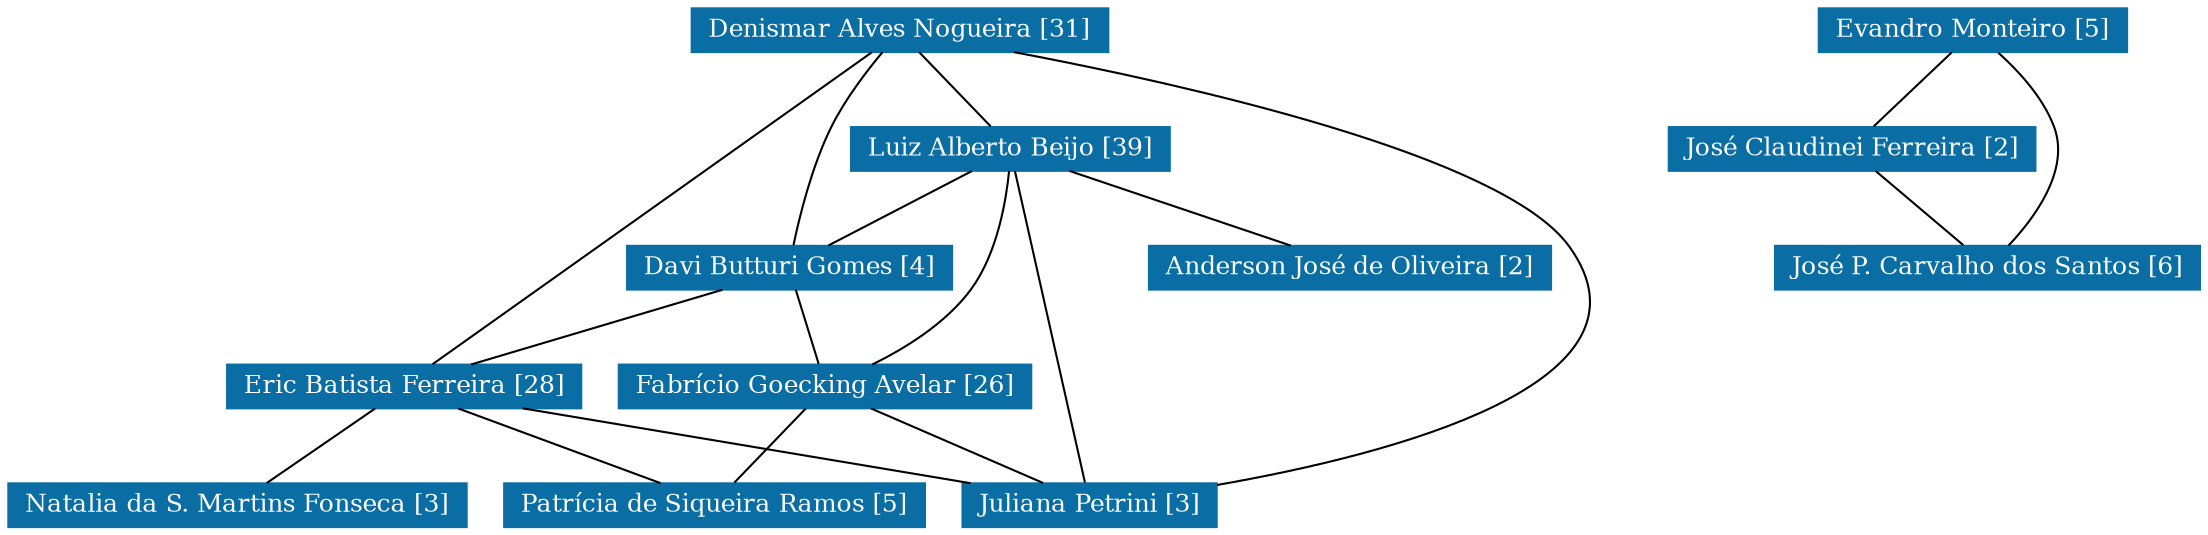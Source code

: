strict graph grafo1 {
	graph [bb="0,0,877,249",
		id=grafo1,
		overlap=False
	];
	node [fontsize=12,
		label="\N",
		shape=rectangle,
		style=filled
	];
	0	 [URL="membro-3858924778362309.html",
		color="#0A6EA4",
		fontcolor="#FFFFFF",
		height=0.29167,
		label="Denismar Alves Nogueira [31]",
		pos="340,238.5",
		width=2.2361];
	1	 [URL="membro-8194104388434526.html",
		color="#0A6EA4",
		fontcolor="#FFFFFF",
		height=0.29167,
		label="Luiz Alberto Beijo [39]",
		pos="386,181.5",
		width=1.7778];
	0 -- 1	 [pos="348.65,227.78 356.88,217.59 369.18,202.35 377.39,192.17"];
	2	 [URL="membro-0326922176762825.html",
		color="#0A6EA4",
		fontcolor="#FFFFFF",
		height=0.29167,
		label="Davi Butturi Gomes [4]",
		pos="293,124.5",
		width=1.8056];
	0 -- 2	 [pos="332.8,227.8 326.86,218.61 318.54,204.86 313,192 304.68,172.7 298.51,148.86 295.36,135.3"];
	3	 [URL="membro-9965398009651936.html",
		color="#0A6EA4",
		fontcolor="#FFFFFF",
		height=0.29167,
		label="Eric Batista Ferreira [28]",
		pos="150,67.5",
		width=1.8889];
	0 -- 3	 [pos="327.04,227.9 304.63,209.46 257.34,170.08 219,135 197.73,115.54 173.9,91.761 160.54,78.249"];
	5	 [URL="membro-9510541669291293.html",
		color="#0A6EA4",
		fontcolor="#FFFFFF",
		height=0.29167,
		label="Juliana Petrini [3]",
		pos="424,10.5",
		width=1.4028];
	0 -- 5	 [pos="386.77,227.94 458.88,210.61 591.78,174.12 619,135 660.63,75.154 545.21,37.587 474.51,20.79"];
	1 -- 2	 [pos="368.51,170.78 351.88,160.59 327.02,145.35 310.41,135.17"];
	1 -- 5	 [pos="388.38,170.8 395.2,140.09 414.8,51.897 421.62,21.193"];
	4	 [URL="membro-6886514520601172.html",
		color="#0A6EA4",
		fontcolor="#FFFFFF",
		height=0.29167,
		label="Fabrício Goecking Avelar [26]",
		pos="316,67.5",
		width=2.2222];
	1 -- 4	 [pos="384.83,170.71 382.9,156.73 378.13,132.03 367,114 358.06,99.521 343.35,86.798 332.02,78.337"];
	8	 [URL="membro-1349156075777095.html",
		color="#0A6EA4",
		fontcolor="#FFFFFF",
		height=0.29167,
		label="Anderson José de Oliveira [2]",
		pos="531,124.5",
		width=2.1944];
	1 -- 8	 [pos="412.93,170.91 438.98,160.67 478.22,145.25 504.21,135.03"];
	2 -- 3	 [pos="266.44,113.91 240.75,103.67 202.06,88.25 176.42,78.031"];
	2 -- 4	 [pos="297.33,113.78 301.44,103.59 307.59,88.348 311.69,78.173"];
	3 -- 5	 [pos="200.58,56.979 249.75,46.75 324.03,31.297 373.26,21.056"];
	6	 [URL="membro-7184150832649950.html",
		color="#0A6EA4",
		fontcolor="#FFFFFF",
		height=0.29167,
		label="Patrícia de Siqueira Ramos [5]",
		pos="275,10.5",
		width=2.2361];
	3 -- 6	 [pos="173.22,56.912 195.67,46.674 229.5,31.25 251.91,21.031"];
	7	 [URL="membro-3374954104030940.html",
		color="#0A6EA4",
		fontcolor="#FFFFFF",
		height=0.29167,
		label="Natalia da S. Martins Fonseca [3]",
		pos="88,10.5",
		width=2.4444];
	3 -- 7	 [pos="138.34,56.779 127.25,46.588 110.68,31.348 99.609,21.173"];
	4 -- 5	 [pos="336.06,56.912 355.46,46.674 384.68,31.25 404.05,21.031"];
	4 -- 6	 [pos="308.29,56.779 300.96,46.588 290,31.348 282.68,21.173"];
	9	 [URL="membro-3089568911577519.html",
		color="#0A6EA4",
		fontcolor="#FFFFFF",
		height=0.29167,
		label="Evandro Monteiro [5]",
		pos="788,238.5",
		width=1.6667];
	10	 [URL="membro-6808752952332925.html",
		color="#0A6EA4",
		fontcolor="#FFFFFF",
		height=0.29167,
		label="José Claudinei Ferreira [2]",
		pos="738,181.5",
		width=1.9861];
	9 -- 10	 [pos="778.6,227.78 769.66,217.59 756.29,202.35 747.36,192.17"];
	11	 [URL="membro-9393213180145144.html",
		color="#0A6EA4",
		fontcolor="#FFFFFF",
		height=0.29167,
		label="José P. Carvalho dos Santos [6]",
		pos="794,124.5",
		width=2.3056];
	9 -- 11	 [pos="797.67,227.99 805.13,219.14 814.84,205.74 819,192 825.16,171.67 812.11,148.57 802.65,135.35"];
	10 -- 11	 [pos="748.53,170.78 758.55,160.59 773.52,145.35 783.51,135.17"];
}
